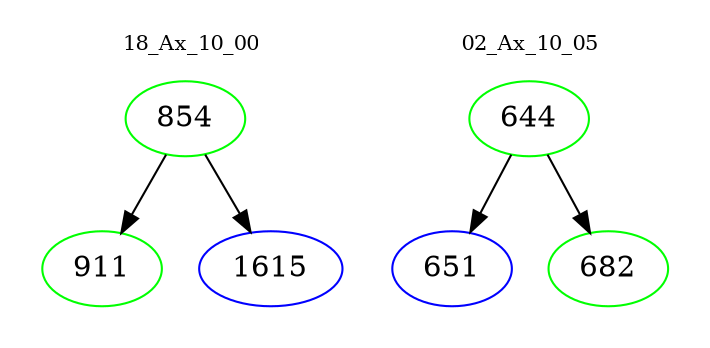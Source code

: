 digraph{
subgraph cluster_0 {
color = white
label = "18_Ax_10_00";
fontsize=10;
T0_854 [label="854", color="green"]
T0_854 -> T0_911 [color="black"]
T0_911 [label="911", color="green"]
T0_854 -> T0_1615 [color="black"]
T0_1615 [label="1615", color="blue"]
}
subgraph cluster_1 {
color = white
label = "02_Ax_10_05";
fontsize=10;
T1_644 [label="644", color="green"]
T1_644 -> T1_651 [color="black"]
T1_651 [label="651", color="blue"]
T1_644 -> T1_682 [color="black"]
T1_682 [label="682", color="green"]
}
}
